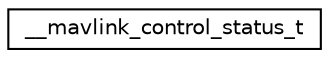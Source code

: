 digraph "Graphical Class Hierarchy"
{
 // INTERACTIVE_SVG=YES
  edge [fontname="Helvetica",fontsize="10",labelfontname="Helvetica",labelfontsize="10"];
  node [fontname="Helvetica",fontsize="10",shape=record];
  rankdir="LR";
  Node1 [label="__mavlink_control_status_t",height=0.2,width=0.4,color="black", fillcolor="white", style="filled",URL="$struct____mavlink__control__status__t.html"];
}
